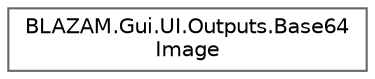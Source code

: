 digraph "Graphical Class Hierarchy"
{
 // LATEX_PDF_SIZE
  bgcolor="transparent";
  edge [fontname=Helvetica,fontsize=10,labelfontname=Helvetica,labelfontsize=10];
  node [fontname=Helvetica,fontsize=10,shape=box,height=0.2,width=0.4];
  rankdir="LR";
  Node0 [id="Node000000",label="BLAZAM.Gui.UI.Outputs.Base64\lImage",height=0.2,width=0.4,color="grey40", fillcolor="white", style="filled",URL="$class_b_l_a_z_a_m_1_1_gui_1_1_u_i_1_1_outputs_1_1_base64_image.html",tooltip="Displays an html img from a Base64 string of an image."];
}
